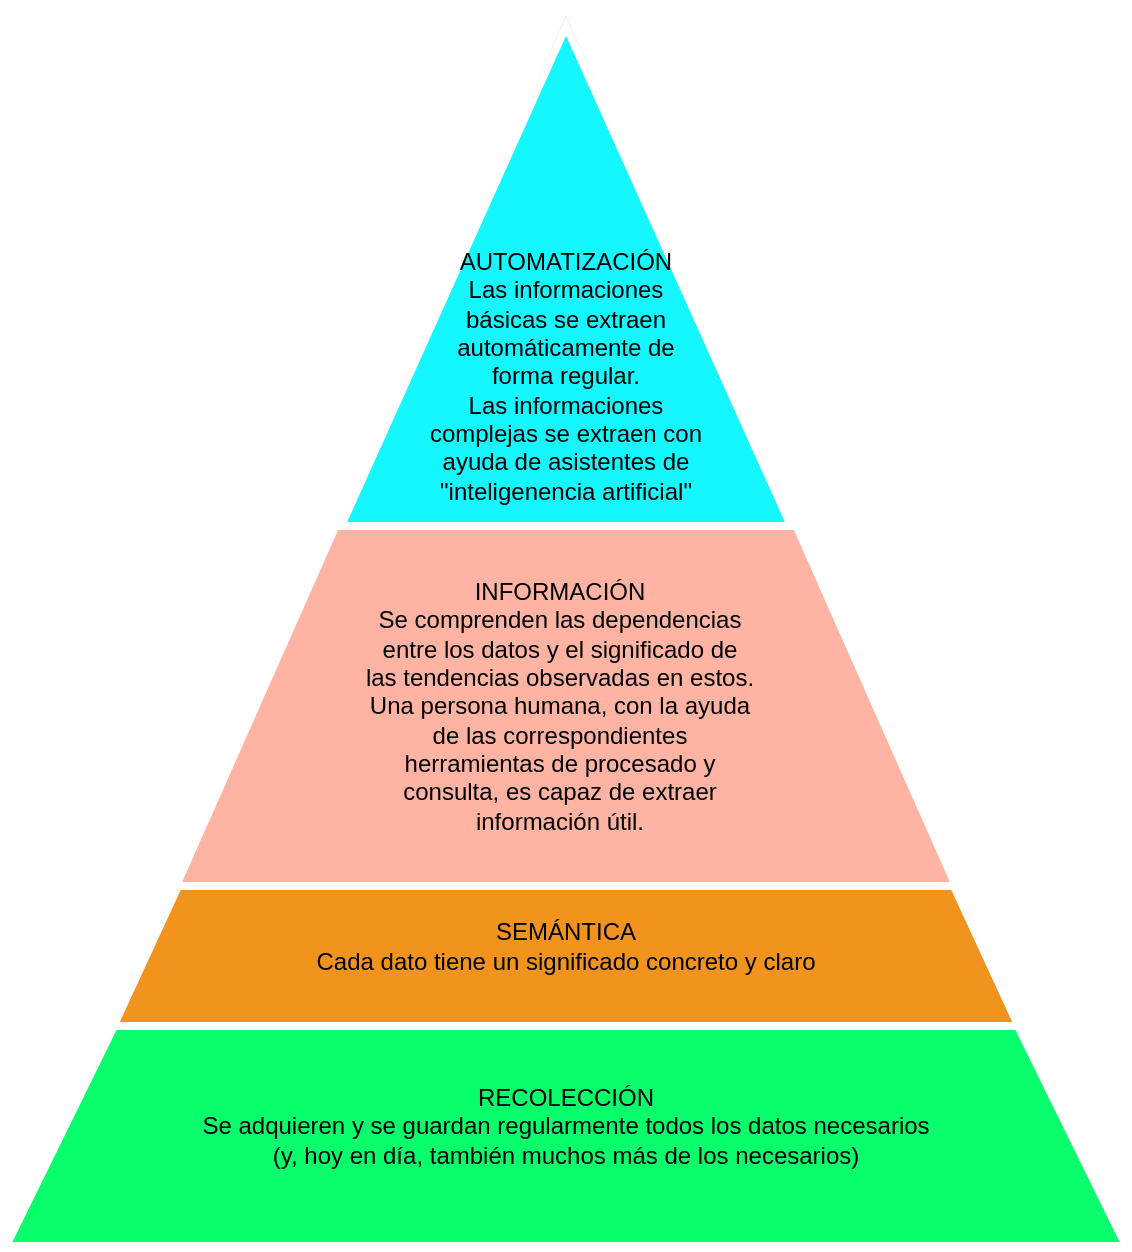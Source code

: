 <mxfile version="17.4.2" type="device"><diagram id="BCnhrbDYzpOwa18Ug2Xj" name="Página-1"><mxGraphModel dx="1102" dy="827" grid="1" gridSize="10" guides="1" tooltips="1" connect="1" arrows="1" fold="1" page="1" pageScale="1" pageWidth="1169" pageHeight="827" math="0" shadow="0"><root><mxCell id="0"/><mxCell id="1" parent="0"/><mxCell id="07ETDecYHJCFPzfDbhkY-5" value="" style="triangle;direction=north;strokeWidth=4;html=1;fillColor=#08FF6B;strokeColor=#ffffff;shadow=0;fontSize=10;fontColor=#FFFFFF;align=center;fontStyle=0;whiteSpace=wrap;spacing=10;" vertex="1" parent="1"><mxGeometry x="255" y="70" width="560" height="570" as="geometry"/></mxCell><mxCell id="07ETDecYHJCFPzfDbhkY-6" value="" style="triangle;direction=north;strokeWidth=4;html=1;fillColor=#F2931E;strokeColor=#ffffff;shadow=0;fontSize=10;fontColor=#FFFFFF;align=center;fontStyle=0;whiteSpace=wrap;spacing=10;" vertex="1" parent="1"><mxGeometry x="308.75" y="40" width="452.5" height="490" as="geometry"/></mxCell><mxCell id="07ETDecYHJCFPzfDbhkY-7" value="" style="triangle;direction=north;strokeWidth=4;html=1;fillColor=#FFB3A3;strokeColor=#ffffff;shadow=0;fontSize=10;fontColor=#FFFFFF;align=center;fontStyle=0;whiteSpace=wrap;spacing=10;" vertex="1" parent="1"><mxGeometry x="340" y="20" width="390" height="440" as="geometry"/></mxCell><mxCell id="07ETDecYHJCFPzfDbhkY-8" value="" style="triangle;direction=north;strokeWidth=4;html=1;fillColor=#14F7FF;strokeColor=#ffffff;shadow=0;fontSize=10;fontColor=#FFFFFF;align=center;fontStyle=0;whiteSpace=wrap;spacing=10;" vertex="1" parent="1"><mxGeometry x="422.5" y="30" width="225" height="250" as="geometry"/></mxCell><mxCell id="07ETDecYHJCFPzfDbhkY-9" value="RECOLECCIÓN&lt;br&gt;Se adquieren y se guardan regularmente todos los datos necesarios (y, hoy en día, también muchos más de los necesarios)&lt;span style=&quot;color: rgba(0 , 0 , 0 , 0) ; font-family: monospace ; font-size: 0px&quot;&gt;%3CmxGraphModel%3E%3Croot%3E%3CmxCell%20id%3D%220%22%2F%3E%3CmxCell%20id%3D%221%22%20parent%3D%220%22%2F%3E%3CmxCell%20id%3D%222%22%20value%3D%22Adquirir%20y%20recolectar%20datos%22%20style%3D%22text%3Bhtml%3D1%3BstrokeColor%3Dnone%3BfillColor%3Dnone%3Balign%3Dcenter%3BverticalAlign%3Dmiddle%3BwhiteSpace%3Dwrap%3Brounded%3D0%3B%22%20vertex%3D%221%22%20parent%3D%221%22%3E%3CmxGeometry%20x%3D%22380%22%20y%3D%22530%22%20width%3D%22310%22%20height%3D%2240%22%20as%3D%22geometry%22%2F%3E%3C%2FmxCell%3E%3C%2Froot%3E%3C%2FmxGraphModel%3E&lt;/span&gt;" style="text;html=1;strokeColor=none;fillColor=none;align=center;verticalAlign=middle;whiteSpace=wrap;rounded=0;" vertex="1" parent="1"><mxGeometry x="345" y="560" width="380" height="40" as="geometry"/></mxCell><mxCell id="07ETDecYHJCFPzfDbhkY-10" value="SEMÁNTICA&lt;br&gt;Cada dato tiene un significado concreto y claro" style="text;html=1;strokeColor=none;fillColor=none;align=center;verticalAlign=middle;whiteSpace=wrap;rounded=0;" vertex="1" parent="1"><mxGeometry x="380" y="470" width="310" height="40" as="geometry"/></mxCell><mxCell id="07ETDecYHJCFPzfDbhkY-11" value="INFORMACIÓN&lt;br&gt;Se comprenden las dependencias entre los datos y el significado de las tendencias observadas en estos.&lt;br&gt;Una persona humana, con la ayuda de las correspondientes herramientas de procesado y consulta, es capaz de extraer información útil." style="text;html=1;strokeColor=none;fillColor=none;align=center;verticalAlign=middle;whiteSpace=wrap;rounded=0;" vertex="1" parent="1"><mxGeometry x="432.5" y="320" width="197.5" height="100" as="geometry"/></mxCell><mxCell id="07ETDecYHJCFPzfDbhkY-12" value="AUTOMATIZACIÓN&lt;br&gt;Las informaciones básicas se extraen automáticamente de forma regular.&lt;br&gt;Las informaciones complejas se extraen con ayuda de asistentes de &quot;inteligenencia artificial&quot;" style="text;html=1;strokeColor=none;fillColor=none;align=center;verticalAlign=middle;whiteSpace=wrap;rounded=0;" vertex="1" parent="1"><mxGeometry x="465" y="160" width="140" height="90" as="geometry"/></mxCell></root></mxGraphModel></diagram></mxfile>